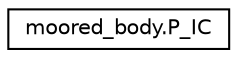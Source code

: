 digraph "Graphical Class Hierarchy"
{
 // LATEX_PDF_SIZE
  edge [fontname="Helvetica",fontsize="10",labelfontname="Helvetica",labelfontsize="10"];
  node [fontname="Helvetica",fontsize="10",shape=record];
  rankdir="LR";
  Node0 [label="moored_body.P_IC",height=0.2,width=0.4,color="black", fillcolor="white", style="filled",URL="$dc/de9/classmoored__body_1_1P__IC.html",tooltip=" "];
}
